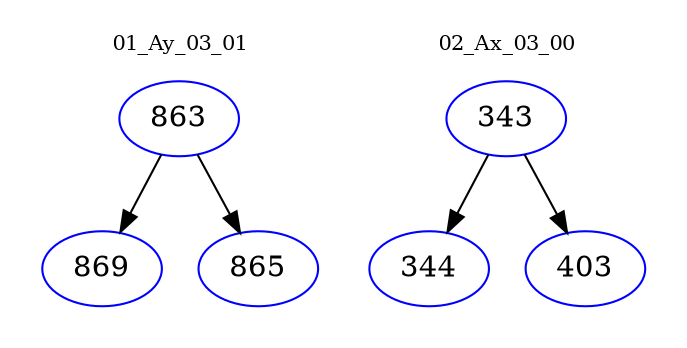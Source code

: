 digraph{
subgraph cluster_0 {
color = white
label = "01_Ay_03_01";
fontsize=10;
T0_863 [label="863", color="blue"]
T0_863 -> T0_869 [color="black"]
T0_869 [label="869", color="blue"]
T0_863 -> T0_865 [color="black"]
T0_865 [label="865", color="blue"]
}
subgraph cluster_1 {
color = white
label = "02_Ax_03_00";
fontsize=10;
T1_343 [label="343", color="blue"]
T1_343 -> T1_344 [color="black"]
T1_344 [label="344", color="blue"]
T1_343 -> T1_403 [color="black"]
T1_403 [label="403", color="blue"]
}
}
